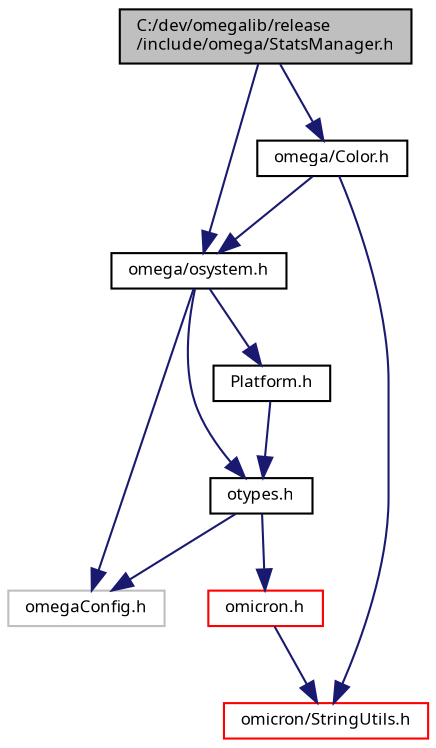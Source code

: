 digraph "C:/dev/omegalib/release/include/omega/StatsManager.h"
{
  bgcolor="transparent";
  edge [fontname="FreeSans.ttf",fontsize="8",labelfontname="FreeSans.ttf",labelfontsize="8"];
  node [fontname="FreeSans.ttf",fontsize="8",shape=record];
  Node1 [label="C:/dev/omegalib/release\l/include/omega/StatsManager.h",height=0.2,width=0.4,color="black", fillcolor="grey75", style="filled", fontcolor="black"];
  Node1 -> Node2 [color="midnightblue",fontsize="8",style="solid",fontname="FreeSans.ttf"];
  Node2 [label="omega/osystem.h",height=0.2,width=0.4,color="black",URL="$include_2omega_2osystem_8h.html"];
  Node2 -> Node3 [color="midnightblue",fontsize="8",style="solid",fontname="FreeSans.ttf"];
  Node3 [label="omegaConfig.h",height=0.2,width=0.4,color="grey75"];
  Node2 -> Node4 [color="midnightblue",fontsize="8",style="solid",fontname="FreeSans.ttf"];
  Node4 [label="otypes.h",height=0.2,width=0.4,color="black",URL="$include_2omega_2otypes_8h.html"];
  Node4 -> Node3 [color="midnightblue",fontsize="8",style="solid",fontname="FreeSans.ttf"];
  Node4 -> Node5 [color="midnightblue",fontsize="8",style="solid",fontname="FreeSans.ttf"];
  Node5 [label="omicron.h",height=0.2,width=0.4,color="red",URL="$omicron_8h.html"];
  Node5 -> Node6 [color="midnightblue",fontsize="8",style="solid",fontname="FreeSans.ttf"];
  Node6 [label="omicron/StringUtils.h",height=0.2,width=0.4,color="red",URL="$_string_utils_8h.html"];
  Node2 -> Node7 [color="midnightblue",fontsize="8",style="solid",fontname="FreeSans.ttf"];
  Node7 [label="Platform.h",height=0.2,width=0.4,color="black",URL="$_platform_8h.html"];
  Node7 -> Node4 [color="midnightblue",fontsize="8",style="solid",fontname="FreeSans.ttf"];
  Node1 -> Node8 [color="midnightblue",fontsize="8",style="solid",fontname="FreeSans.ttf"];
  Node8 [label="omega/Color.h",height=0.2,width=0.4,color="black",URL="$_color_8h.html"];
  Node8 -> Node2 [color="midnightblue",fontsize="8",style="solid",fontname="FreeSans.ttf"];
  Node8 -> Node6 [color="midnightblue",fontsize="8",style="solid",fontname="FreeSans.ttf"];
}
